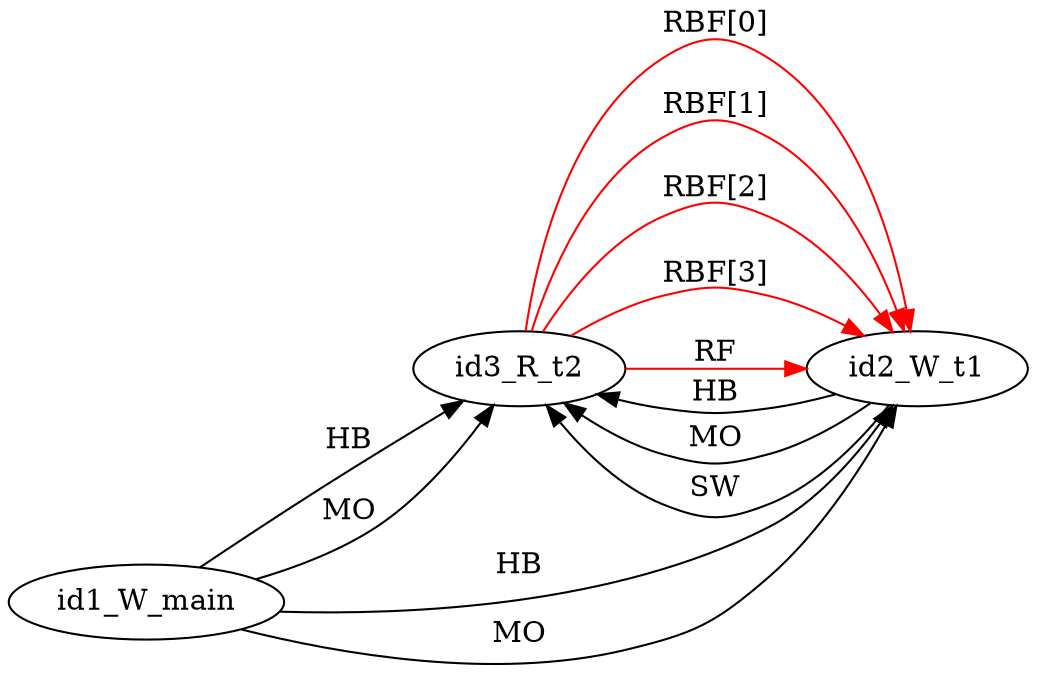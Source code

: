 digraph memory_model {
rankdir=LR;
id3_R_t2 -> id2_W_t1 [label = "RBF[0]", color="red"];
id3_R_t2 -> id2_W_t1 [label = "RBF[1]", color="red"];
id3_R_t2 -> id2_W_t1 [label = "RBF[2]", color="red"];
id3_R_t2 -> id2_W_t1 [label = "RBF[3]", color="red"];
id3_R_t2 -> id2_W_t1 [label = "RF", color="red"];
id1_W_main -> id2_W_t1 [label = "HB", color="black"];
id1_W_main -> id3_R_t2 [label = "HB", color="black"];
id2_W_t1 -> id3_R_t2 [label = "HB", color="black"];
id1_W_main -> id2_W_t1 [label = "MO", color="black"];
id1_W_main -> id3_R_t2 [label = "MO", color="black"];
id2_W_t1 -> id3_R_t2 [label = "MO", color="black"];
id2_W_t1 -> id3_R_t2 [label = "SW", color="black"];
}